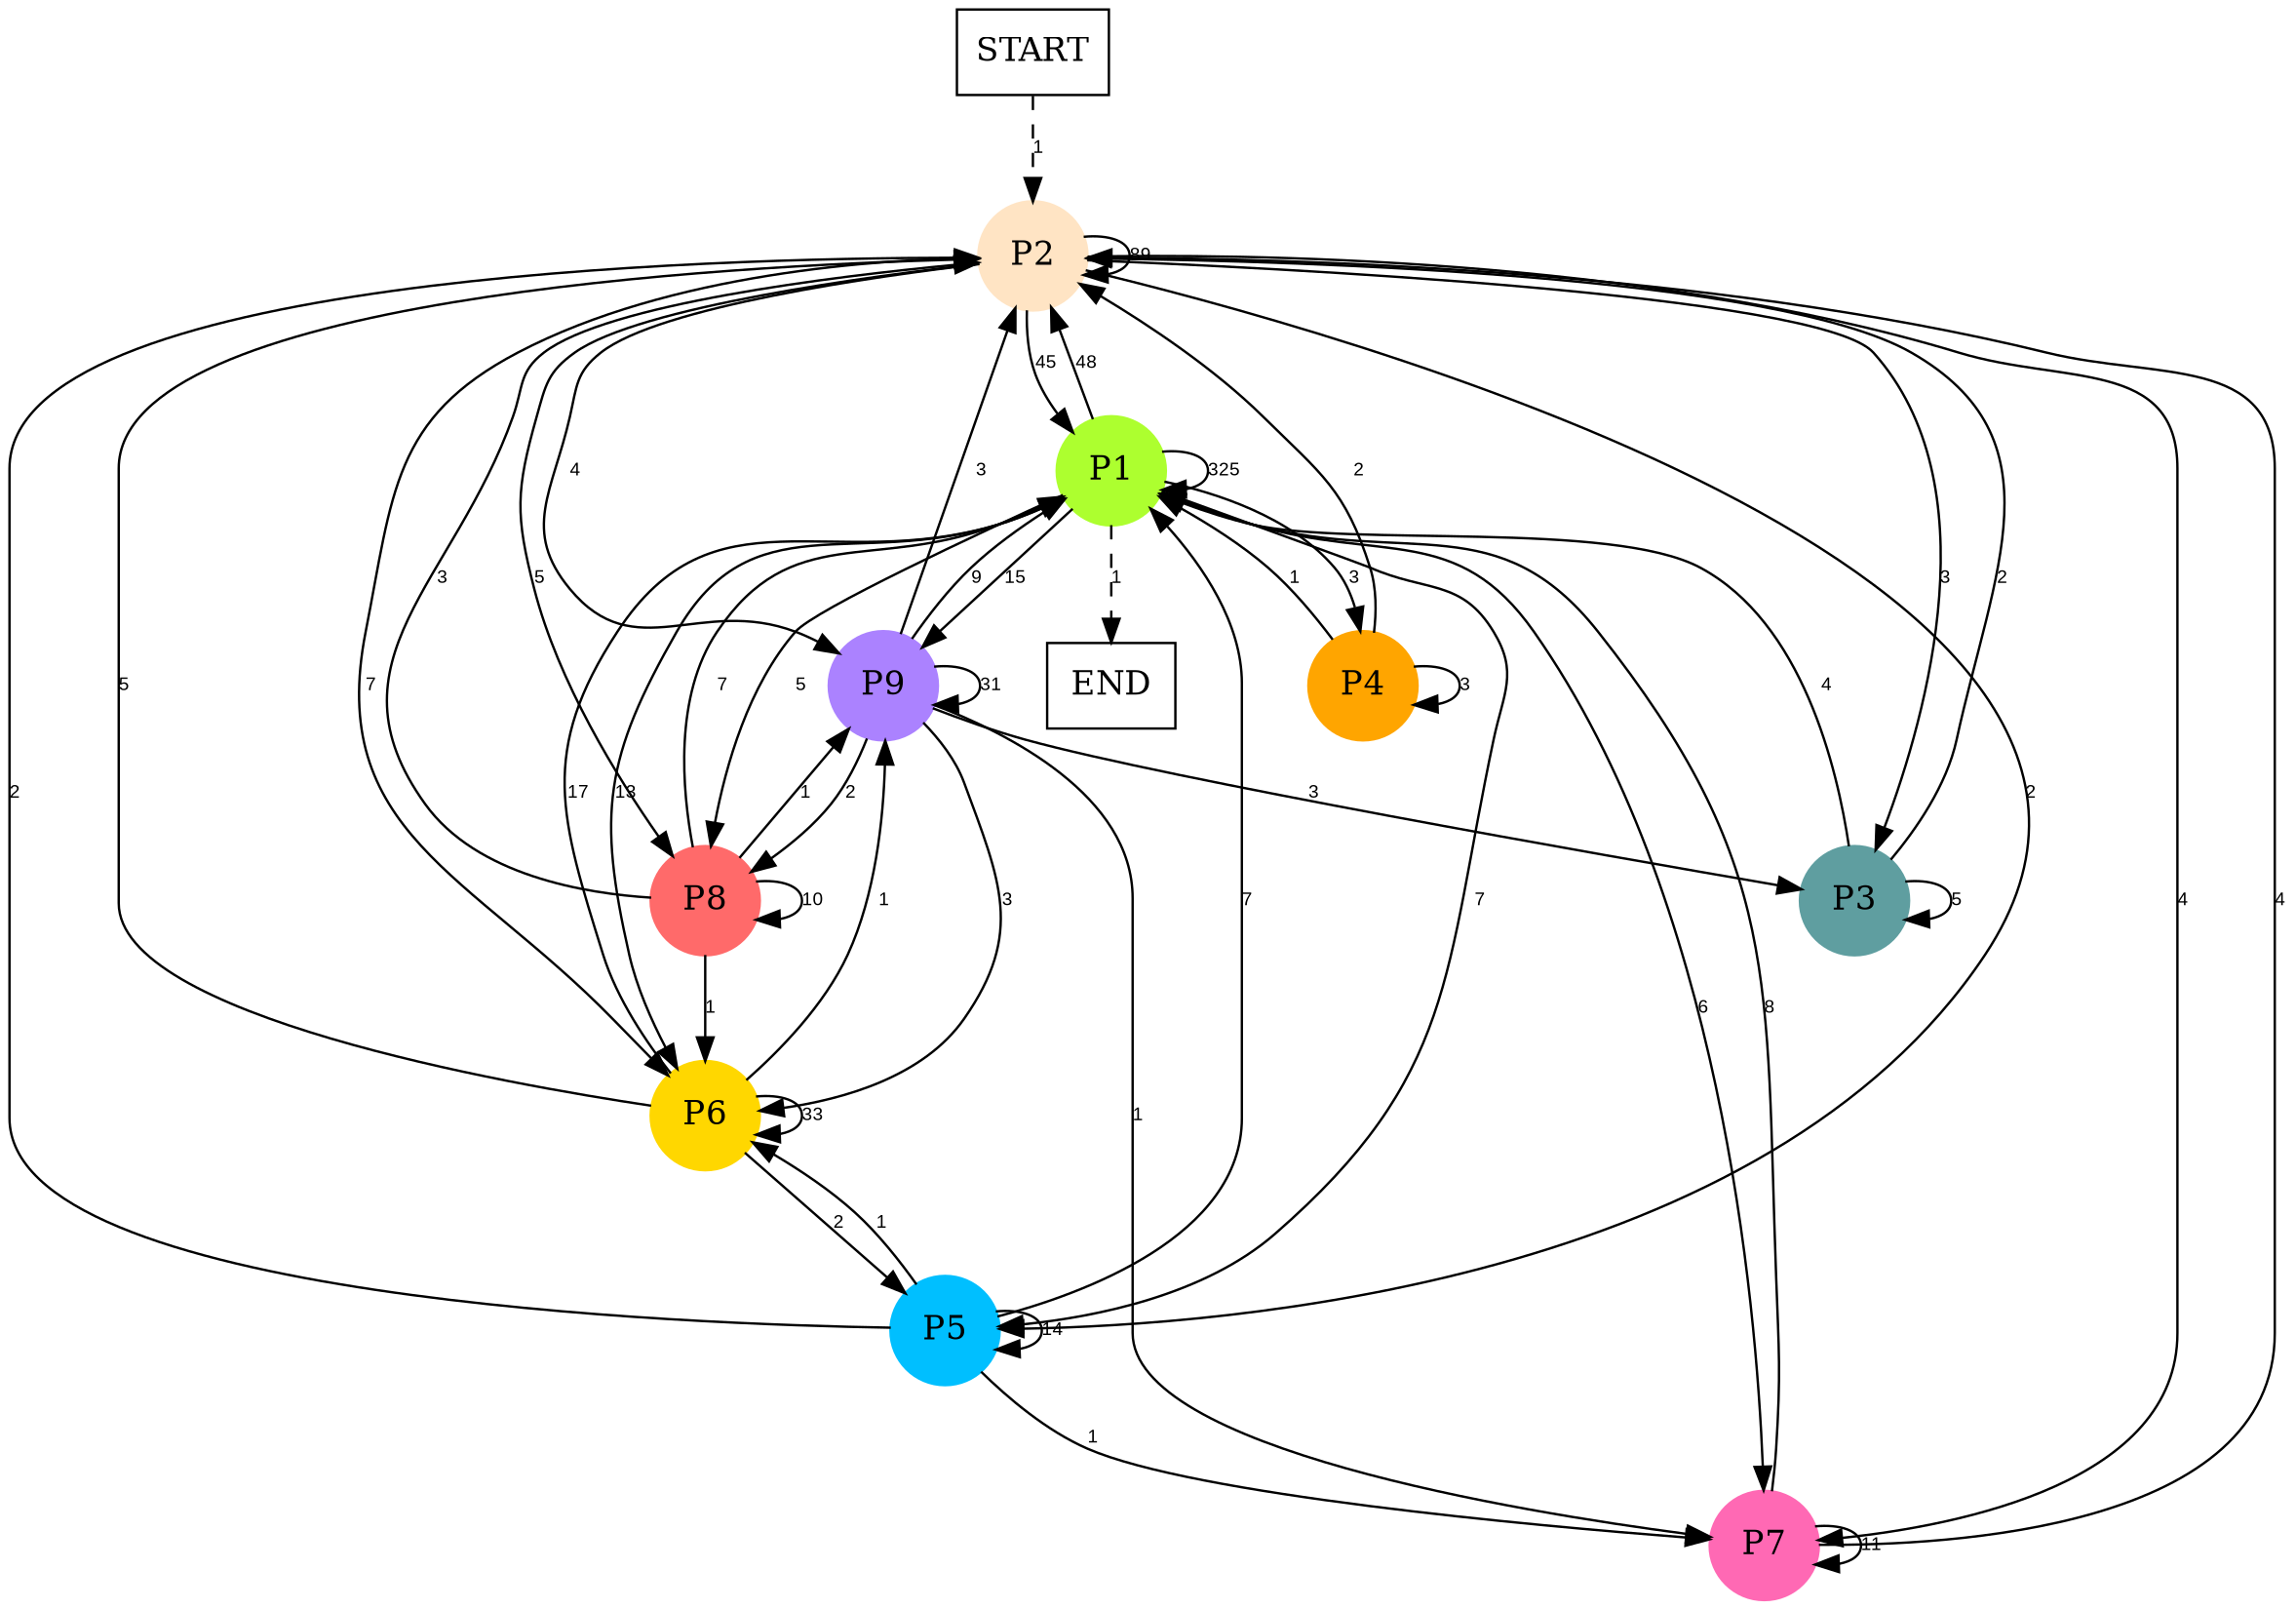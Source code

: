 digraph graphname {
	dpi = 150
	size="16,11!";
	margin = 0;
"P2" [shape=circle, color=bisque, style=filled]"P1" [shape=circle, color=greenyellow, style=filled]"P9" [shape=circle, color=mediumpurple1, style=filled]"P3" [shape=circle, color=cadetblue, style=filled]"P7" [shape=circle, color=hotpink, style=filled]"P6" [shape=circle, color=gold, style=filled]"P8" [shape=circle, color=indianred1, style=filled]"P4" [shape=circle, color=orange, style=filled]"P5" [shape=circle, color=deepskyblue, style=filled]"START" [shape=box, fillcolor=white, style=filled, color=black]"END" [shape=box, fillcolor=white, style=filled, color=black]"P2" -> "P2" [ label ="89" labelfloat=false fontname="Arial" fontsize=8]
"P2" -> "P1" [ label ="45" labelfloat=false fontname="Arial" fontsize=8]
"P2" -> "P9" [ label ="4" labelfloat=false fontname="Arial" fontsize=8]
"P2" -> "P3" [ label ="3" labelfloat=false fontname="Arial" fontsize=8]
"P2" -> "P7" [ label ="4" labelfloat=false fontname="Arial" fontsize=8]
"P2" -> "P6" [ label ="7" labelfloat=false fontname="Arial" fontsize=8]
"P2" -> "P8" [ label ="5" labelfloat=false fontname="Arial" fontsize=8]
"P2" -> "P5" [ label ="2" labelfloat=false fontname="Arial" fontsize=8]
"P1" -> "P2" [ label ="48" labelfloat=false fontname="Arial" fontsize=8]
"P1" -> "P1" [ label ="325" labelfloat=false fontname="Arial" fontsize=8]
"P1" -> "P9" [ label ="15" labelfloat=false fontname="Arial" fontsize=8]
"P1" -> "P7" [ label ="6" labelfloat=false fontname="Arial" fontsize=8]
"P1" -> "P6" [ label ="13" labelfloat=false fontname="Arial" fontsize=8]
"P1" -> "P8" [ label ="5" labelfloat=false fontname="Arial" fontsize=8]
"P1" -> "P4" [ label ="3" labelfloat=false fontname="Arial" fontsize=8]
"P1" -> "P5" [ label ="7" labelfloat=false fontname="Arial" fontsize=8]
"P1" -> "END" [ style = dashed label ="1" labelfloat=false fontname="Arial" fontsize=8]
"P9" -> "P2" [ label ="3" labelfloat=false fontname="Arial" fontsize=8]
"P9" -> "P1" [ label ="9" labelfloat=false fontname="Arial" fontsize=8]
"P9" -> "P9" [ label ="31" labelfloat=false fontname="Arial" fontsize=8]
"P9" -> "P3" [ label ="3" labelfloat=false fontname="Arial" fontsize=8]
"P9" -> "P7" [ label ="1" labelfloat=false fontname="Arial" fontsize=8]
"P9" -> "P6" [ label ="3" labelfloat=false fontname="Arial" fontsize=8]
"P9" -> "P8" [ label ="2" labelfloat=false fontname="Arial" fontsize=8]
"P3" -> "P2" [ label ="2" labelfloat=false fontname="Arial" fontsize=8]
"P3" -> "P1" [ label ="4" labelfloat=false fontname="Arial" fontsize=8]
"P3" -> "P3" [ label ="5" labelfloat=false fontname="Arial" fontsize=8]
"P7" -> "P2" [ label ="4" labelfloat=false fontname="Arial" fontsize=8]
"P7" -> "P1" [ label ="8" labelfloat=false fontname="Arial" fontsize=8]
"P7" -> "P7" [ label ="11" labelfloat=false fontname="Arial" fontsize=8]
"P6" -> "P2" [ label ="5" labelfloat=false fontname="Arial" fontsize=8]
"P6" -> "P1" [ label ="17" labelfloat=false fontname="Arial" fontsize=8]
"P6" -> "P9" [ label ="1" labelfloat=false fontname="Arial" fontsize=8]
"P6" -> "P6" [ label ="33" labelfloat=false fontname="Arial" fontsize=8]
"P6" -> "P5" [ label ="2" labelfloat=false fontname="Arial" fontsize=8]
"P8" -> "P2" [ label ="3" labelfloat=false fontname="Arial" fontsize=8]
"P8" -> "P1" [ label ="7" labelfloat=false fontname="Arial" fontsize=8]
"P8" -> "P9" [ label ="1" labelfloat=false fontname="Arial" fontsize=8]
"P8" -> "P6" [ label ="1" labelfloat=false fontname="Arial" fontsize=8]
"P8" -> "P8" [ label ="10" labelfloat=false fontname="Arial" fontsize=8]
"P4" -> "P2" [ label ="2" labelfloat=false fontname="Arial" fontsize=8]
"P4" -> "P1" [ label ="1" labelfloat=false fontname="Arial" fontsize=8]
"P4" -> "P4" [ label ="3" labelfloat=false fontname="Arial" fontsize=8]
"P5" -> "P2" [ label ="2" labelfloat=false fontname="Arial" fontsize=8]
"P5" -> "P1" [ label ="7" labelfloat=false fontname="Arial" fontsize=8]
"P5" -> "P7" [ label ="1" labelfloat=false fontname="Arial" fontsize=8]
"P5" -> "P6" [ label ="1" labelfloat=false fontname="Arial" fontsize=8]
"P5" -> "P5" [ label ="14" labelfloat=false fontname="Arial" fontsize=8]
"START" -> "P2" [ style = dashed label ="1" labelfloat=false fontname="Arial" fontsize=8]
}
